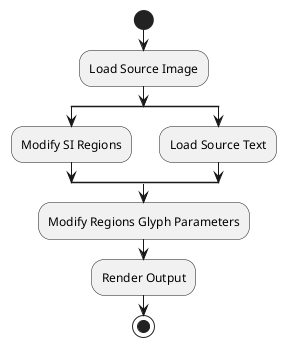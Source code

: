 @startuml workflow
skinparam componentStyle uml1

start

:Load Source Image;

split
    :Modify SI Regions;
split again
    :Load Source Text;
end split

:Modify Regions Glyph Parameters;

:Render Output;

stop

@enduml
